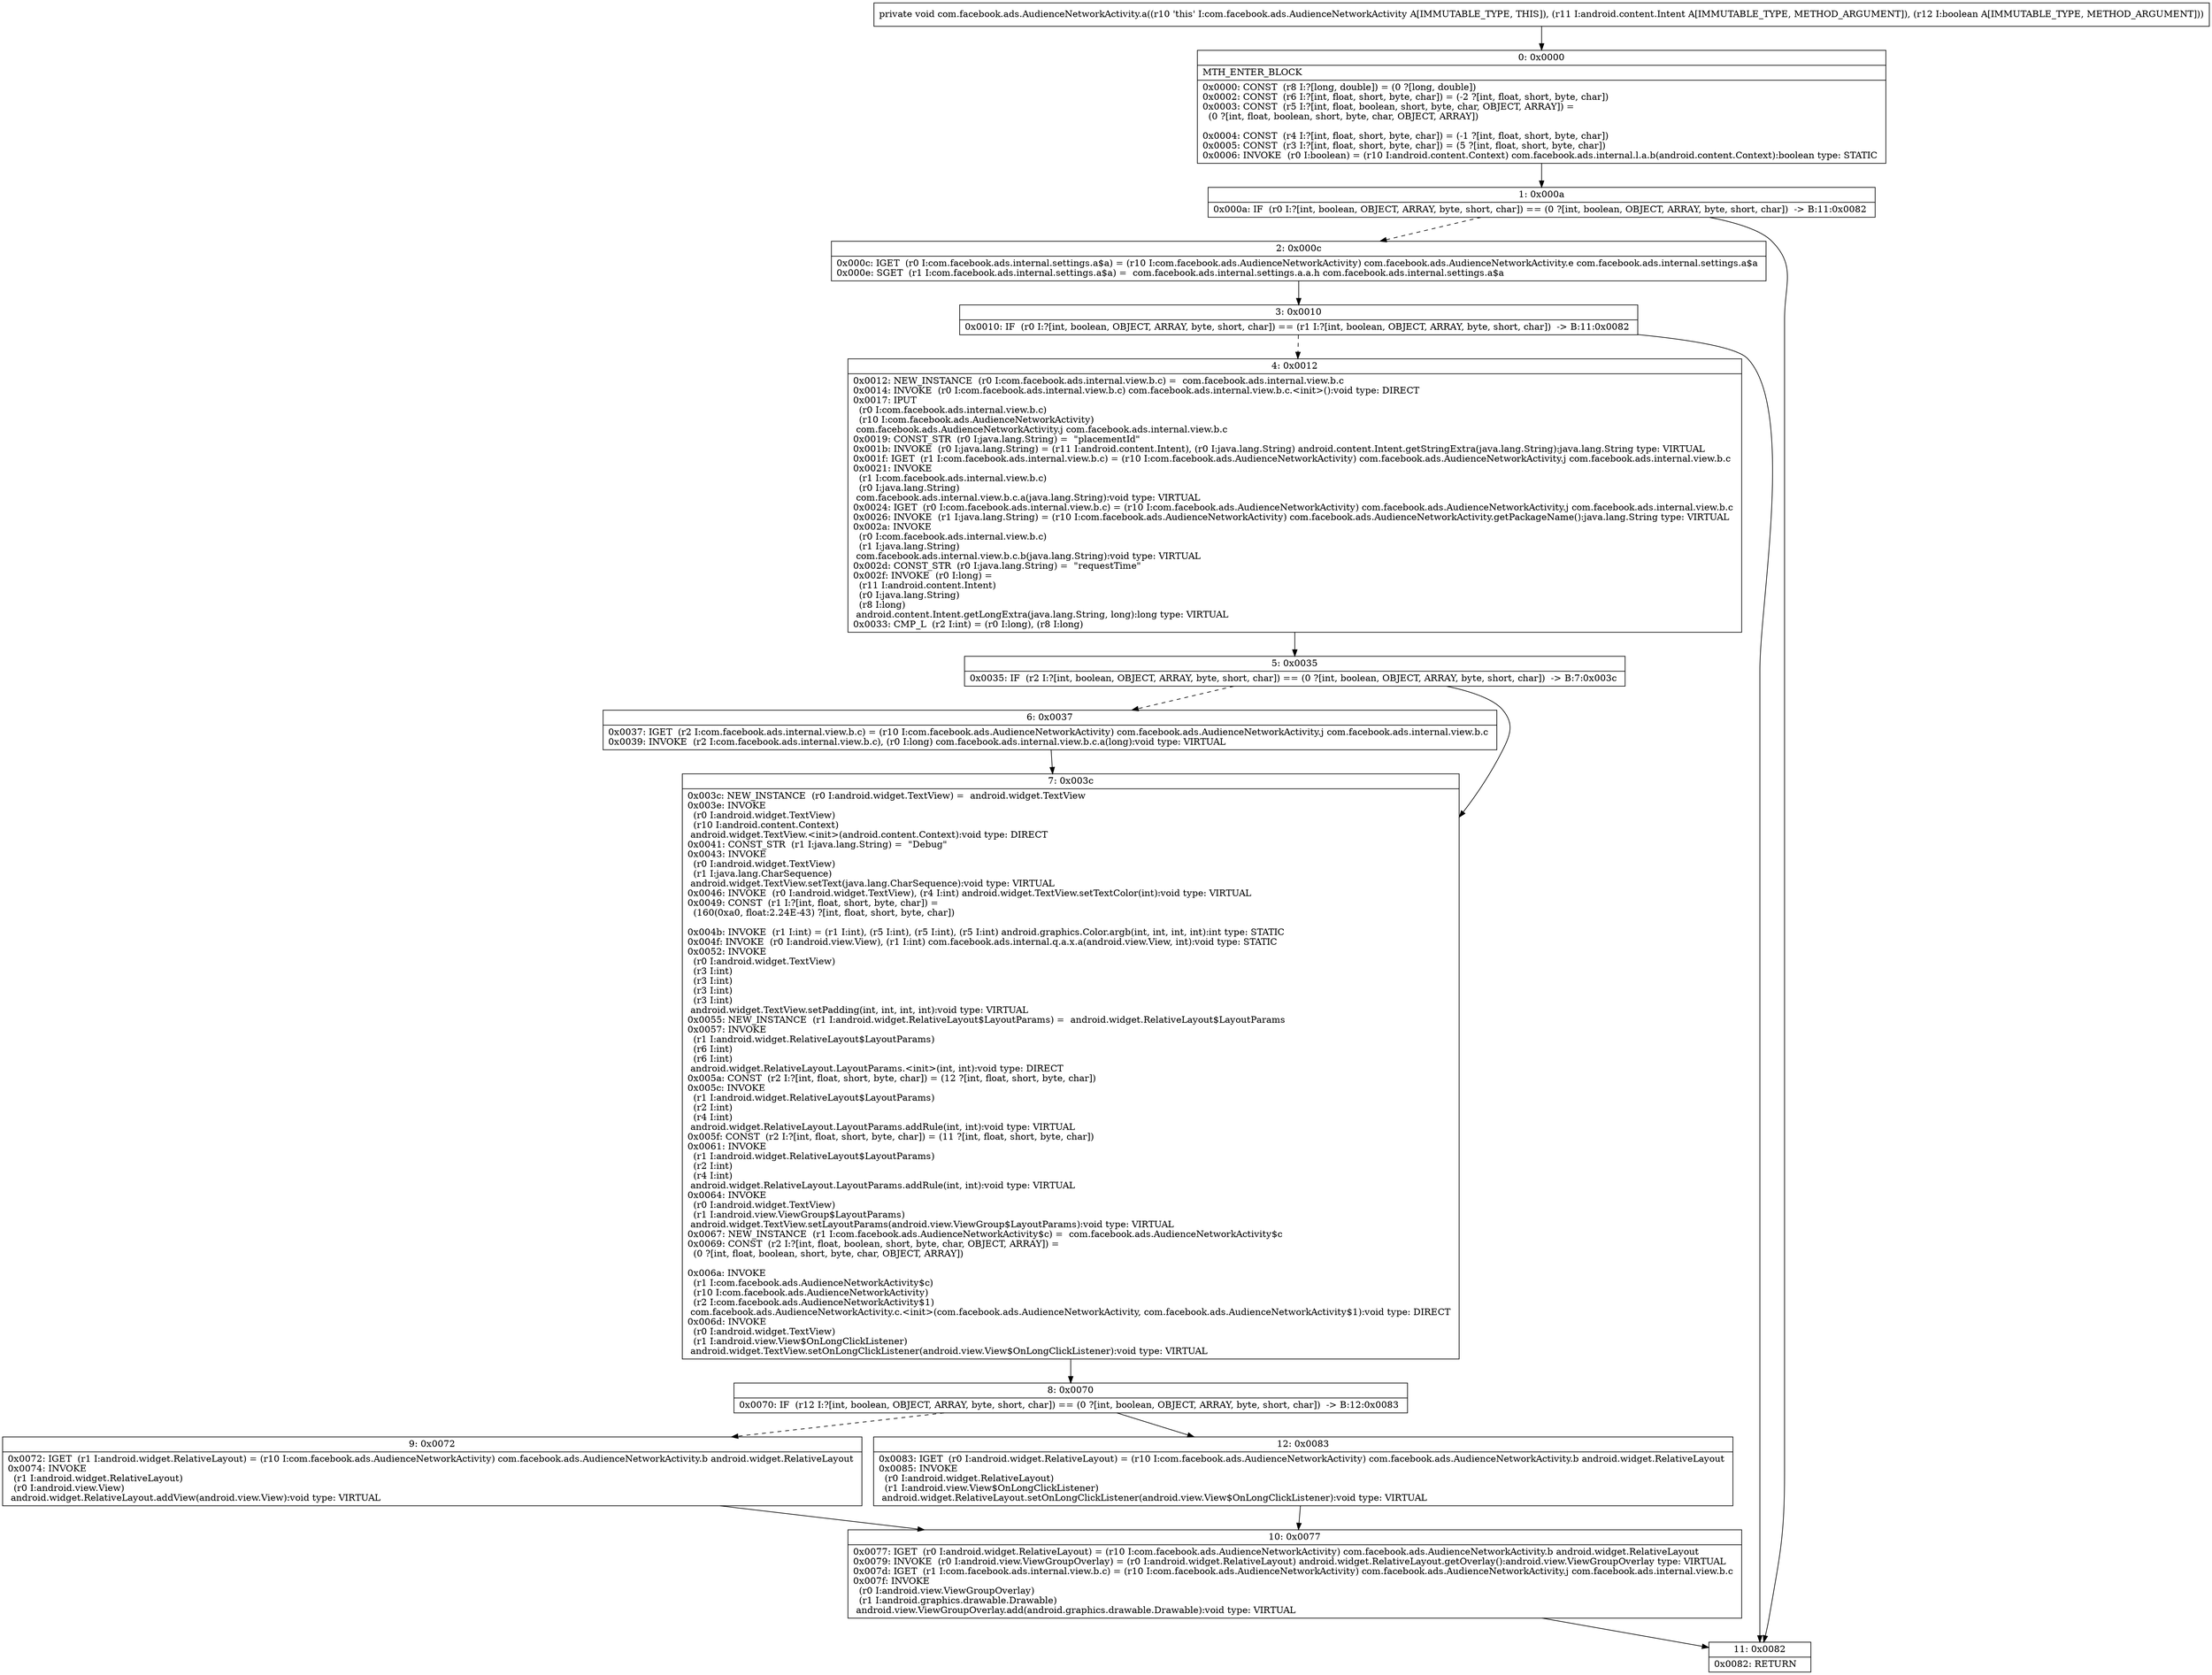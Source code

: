 digraph "CFG forcom.facebook.ads.AudienceNetworkActivity.a(Landroid\/content\/Intent;Z)V" {
Node_0 [shape=record,label="{0\:\ 0x0000|MTH_ENTER_BLOCK\l|0x0000: CONST  (r8 I:?[long, double]) = (0 ?[long, double]) \l0x0002: CONST  (r6 I:?[int, float, short, byte, char]) = (\-2 ?[int, float, short, byte, char]) \l0x0003: CONST  (r5 I:?[int, float, boolean, short, byte, char, OBJECT, ARRAY]) = \l  (0 ?[int, float, boolean, short, byte, char, OBJECT, ARRAY])\l \l0x0004: CONST  (r4 I:?[int, float, short, byte, char]) = (\-1 ?[int, float, short, byte, char]) \l0x0005: CONST  (r3 I:?[int, float, short, byte, char]) = (5 ?[int, float, short, byte, char]) \l0x0006: INVOKE  (r0 I:boolean) = (r10 I:android.content.Context) com.facebook.ads.internal.l.a.b(android.content.Context):boolean type: STATIC \l}"];
Node_1 [shape=record,label="{1\:\ 0x000a|0x000a: IF  (r0 I:?[int, boolean, OBJECT, ARRAY, byte, short, char]) == (0 ?[int, boolean, OBJECT, ARRAY, byte, short, char])  \-\> B:11:0x0082 \l}"];
Node_2 [shape=record,label="{2\:\ 0x000c|0x000c: IGET  (r0 I:com.facebook.ads.internal.settings.a$a) = (r10 I:com.facebook.ads.AudienceNetworkActivity) com.facebook.ads.AudienceNetworkActivity.e com.facebook.ads.internal.settings.a$a \l0x000e: SGET  (r1 I:com.facebook.ads.internal.settings.a$a) =  com.facebook.ads.internal.settings.a.a.h com.facebook.ads.internal.settings.a$a \l}"];
Node_3 [shape=record,label="{3\:\ 0x0010|0x0010: IF  (r0 I:?[int, boolean, OBJECT, ARRAY, byte, short, char]) == (r1 I:?[int, boolean, OBJECT, ARRAY, byte, short, char])  \-\> B:11:0x0082 \l}"];
Node_4 [shape=record,label="{4\:\ 0x0012|0x0012: NEW_INSTANCE  (r0 I:com.facebook.ads.internal.view.b.c) =  com.facebook.ads.internal.view.b.c \l0x0014: INVOKE  (r0 I:com.facebook.ads.internal.view.b.c) com.facebook.ads.internal.view.b.c.\<init\>():void type: DIRECT \l0x0017: IPUT  \l  (r0 I:com.facebook.ads.internal.view.b.c)\l  (r10 I:com.facebook.ads.AudienceNetworkActivity)\l com.facebook.ads.AudienceNetworkActivity.j com.facebook.ads.internal.view.b.c \l0x0019: CONST_STR  (r0 I:java.lang.String) =  \"placementId\" \l0x001b: INVOKE  (r0 I:java.lang.String) = (r11 I:android.content.Intent), (r0 I:java.lang.String) android.content.Intent.getStringExtra(java.lang.String):java.lang.String type: VIRTUAL \l0x001f: IGET  (r1 I:com.facebook.ads.internal.view.b.c) = (r10 I:com.facebook.ads.AudienceNetworkActivity) com.facebook.ads.AudienceNetworkActivity.j com.facebook.ads.internal.view.b.c \l0x0021: INVOKE  \l  (r1 I:com.facebook.ads.internal.view.b.c)\l  (r0 I:java.lang.String)\l com.facebook.ads.internal.view.b.c.a(java.lang.String):void type: VIRTUAL \l0x0024: IGET  (r0 I:com.facebook.ads.internal.view.b.c) = (r10 I:com.facebook.ads.AudienceNetworkActivity) com.facebook.ads.AudienceNetworkActivity.j com.facebook.ads.internal.view.b.c \l0x0026: INVOKE  (r1 I:java.lang.String) = (r10 I:com.facebook.ads.AudienceNetworkActivity) com.facebook.ads.AudienceNetworkActivity.getPackageName():java.lang.String type: VIRTUAL \l0x002a: INVOKE  \l  (r0 I:com.facebook.ads.internal.view.b.c)\l  (r1 I:java.lang.String)\l com.facebook.ads.internal.view.b.c.b(java.lang.String):void type: VIRTUAL \l0x002d: CONST_STR  (r0 I:java.lang.String) =  \"requestTime\" \l0x002f: INVOKE  (r0 I:long) = \l  (r11 I:android.content.Intent)\l  (r0 I:java.lang.String)\l  (r8 I:long)\l android.content.Intent.getLongExtra(java.lang.String, long):long type: VIRTUAL \l0x0033: CMP_L  (r2 I:int) = (r0 I:long), (r8 I:long) \l}"];
Node_5 [shape=record,label="{5\:\ 0x0035|0x0035: IF  (r2 I:?[int, boolean, OBJECT, ARRAY, byte, short, char]) == (0 ?[int, boolean, OBJECT, ARRAY, byte, short, char])  \-\> B:7:0x003c \l}"];
Node_6 [shape=record,label="{6\:\ 0x0037|0x0037: IGET  (r2 I:com.facebook.ads.internal.view.b.c) = (r10 I:com.facebook.ads.AudienceNetworkActivity) com.facebook.ads.AudienceNetworkActivity.j com.facebook.ads.internal.view.b.c \l0x0039: INVOKE  (r2 I:com.facebook.ads.internal.view.b.c), (r0 I:long) com.facebook.ads.internal.view.b.c.a(long):void type: VIRTUAL \l}"];
Node_7 [shape=record,label="{7\:\ 0x003c|0x003c: NEW_INSTANCE  (r0 I:android.widget.TextView) =  android.widget.TextView \l0x003e: INVOKE  \l  (r0 I:android.widget.TextView)\l  (r10 I:android.content.Context)\l android.widget.TextView.\<init\>(android.content.Context):void type: DIRECT \l0x0041: CONST_STR  (r1 I:java.lang.String) =  \"Debug\" \l0x0043: INVOKE  \l  (r0 I:android.widget.TextView)\l  (r1 I:java.lang.CharSequence)\l android.widget.TextView.setText(java.lang.CharSequence):void type: VIRTUAL \l0x0046: INVOKE  (r0 I:android.widget.TextView), (r4 I:int) android.widget.TextView.setTextColor(int):void type: VIRTUAL \l0x0049: CONST  (r1 I:?[int, float, short, byte, char]) = \l  (160(0xa0, float:2.24E\-43) ?[int, float, short, byte, char])\l \l0x004b: INVOKE  (r1 I:int) = (r1 I:int), (r5 I:int), (r5 I:int), (r5 I:int) android.graphics.Color.argb(int, int, int, int):int type: STATIC \l0x004f: INVOKE  (r0 I:android.view.View), (r1 I:int) com.facebook.ads.internal.q.a.x.a(android.view.View, int):void type: STATIC \l0x0052: INVOKE  \l  (r0 I:android.widget.TextView)\l  (r3 I:int)\l  (r3 I:int)\l  (r3 I:int)\l  (r3 I:int)\l android.widget.TextView.setPadding(int, int, int, int):void type: VIRTUAL \l0x0055: NEW_INSTANCE  (r1 I:android.widget.RelativeLayout$LayoutParams) =  android.widget.RelativeLayout$LayoutParams \l0x0057: INVOKE  \l  (r1 I:android.widget.RelativeLayout$LayoutParams)\l  (r6 I:int)\l  (r6 I:int)\l android.widget.RelativeLayout.LayoutParams.\<init\>(int, int):void type: DIRECT \l0x005a: CONST  (r2 I:?[int, float, short, byte, char]) = (12 ?[int, float, short, byte, char]) \l0x005c: INVOKE  \l  (r1 I:android.widget.RelativeLayout$LayoutParams)\l  (r2 I:int)\l  (r4 I:int)\l android.widget.RelativeLayout.LayoutParams.addRule(int, int):void type: VIRTUAL \l0x005f: CONST  (r2 I:?[int, float, short, byte, char]) = (11 ?[int, float, short, byte, char]) \l0x0061: INVOKE  \l  (r1 I:android.widget.RelativeLayout$LayoutParams)\l  (r2 I:int)\l  (r4 I:int)\l android.widget.RelativeLayout.LayoutParams.addRule(int, int):void type: VIRTUAL \l0x0064: INVOKE  \l  (r0 I:android.widget.TextView)\l  (r1 I:android.view.ViewGroup$LayoutParams)\l android.widget.TextView.setLayoutParams(android.view.ViewGroup$LayoutParams):void type: VIRTUAL \l0x0067: NEW_INSTANCE  (r1 I:com.facebook.ads.AudienceNetworkActivity$c) =  com.facebook.ads.AudienceNetworkActivity$c \l0x0069: CONST  (r2 I:?[int, float, boolean, short, byte, char, OBJECT, ARRAY]) = \l  (0 ?[int, float, boolean, short, byte, char, OBJECT, ARRAY])\l \l0x006a: INVOKE  \l  (r1 I:com.facebook.ads.AudienceNetworkActivity$c)\l  (r10 I:com.facebook.ads.AudienceNetworkActivity)\l  (r2 I:com.facebook.ads.AudienceNetworkActivity$1)\l com.facebook.ads.AudienceNetworkActivity.c.\<init\>(com.facebook.ads.AudienceNetworkActivity, com.facebook.ads.AudienceNetworkActivity$1):void type: DIRECT \l0x006d: INVOKE  \l  (r0 I:android.widget.TextView)\l  (r1 I:android.view.View$OnLongClickListener)\l android.widget.TextView.setOnLongClickListener(android.view.View$OnLongClickListener):void type: VIRTUAL \l}"];
Node_8 [shape=record,label="{8\:\ 0x0070|0x0070: IF  (r12 I:?[int, boolean, OBJECT, ARRAY, byte, short, char]) == (0 ?[int, boolean, OBJECT, ARRAY, byte, short, char])  \-\> B:12:0x0083 \l}"];
Node_9 [shape=record,label="{9\:\ 0x0072|0x0072: IGET  (r1 I:android.widget.RelativeLayout) = (r10 I:com.facebook.ads.AudienceNetworkActivity) com.facebook.ads.AudienceNetworkActivity.b android.widget.RelativeLayout \l0x0074: INVOKE  \l  (r1 I:android.widget.RelativeLayout)\l  (r0 I:android.view.View)\l android.widget.RelativeLayout.addView(android.view.View):void type: VIRTUAL \l}"];
Node_10 [shape=record,label="{10\:\ 0x0077|0x0077: IGET  (r0 I:android.widget.RelativeLayout) = (r10 I:com.facebook.ads.AudienceNetworkActivity) com.facebook.ads.AudienceNetworkActivity.b android.widget.RelativeLayout \l0x0079: INVOKE  (r0 I:android.view.ViewGroupOverlay) = (r0 I:android.widget.RelativeLayout) android.widget.RelativeLayout.getOverlay():android.view.ViewGroupOverlay type: VIRTUAL \l0x007d: IGET  (r1 I:com.facebook.ads.internal.view.b.c) = (r10 I:com.facebook.ads.AudienceNetworkActivity) com.facebook.ads.AudienceNetworkActivity.j com.facebook.ads.internal.view.b.c \l0x007f: INVOKE  \l  (r0 I:android.view.ViewGroupOverlay)\l  (r1 I:android.graphics.drawable.Drawable)\l android.view.ViewGroupOverlay.add(android.graphics.drawable.Drawable):void type: VIRTUAL \l}"];
Node_11 [shape=record,label="{11\:\ 0x0082|0x0082: RETURN   \l}"];
Node_12 [shape=record,label="{12\:\ 0x0083|0x0083: IGET  (r0 I:android.widget.RelativeLayout) = (r10 I:com.facebook.ads.AudienceNetworkActivity) com.facebook.ads.AudienceNetworkActivity.b android.widget.RelativeLayout \l0x0085: INVOKE  \l  (r0 I:android.widget.RelativeLayout)\l  (r1 I:android.view.View$OnLongClickListener)\l android.widget.RelativeLayout.setOnLongClickListener(android.view.View$OnLongClickListener):void type: VIRTUAL \l}"];
MethodNode[shape=record,label="{private void com.facebook.ads.AudienceNetworkActivity.a((r10 'this' I:com.facebook.ads.AudienceNetworkActivity A[IMMUTABLE_TYPE, THIS]), (r11 I:android.content.Intent A[IMMUTABLE_TYPE, METHOD_ARGUMENT]), (r12 I:boolean A[IMMUTABLE_TYPE, METHOD_ARGUMENT])) }"];
MethodNode -> Node_0;
Node_0 -> Node_1;
Node_1 -> Node_2[style=dashed];
Node_1 -> Node_11;
Node_2 -> Node_3;
Node_3 -> Node_4[style=dashed];
Node_3 -> Node_11;
Node_4 -> Node_5;
Node_5 -> Node_6[style=dashed];
Node_5 -> Node_7;
Node_6 -> Node_7;
Node_7 -> Node_8;
Node_8 -> Node_9[style=dashed];
Node_8 -> Node_12;
Node_9 -> Node_10;
Node_10 -> Node_11;
Node_12 -> Node_10;
}


